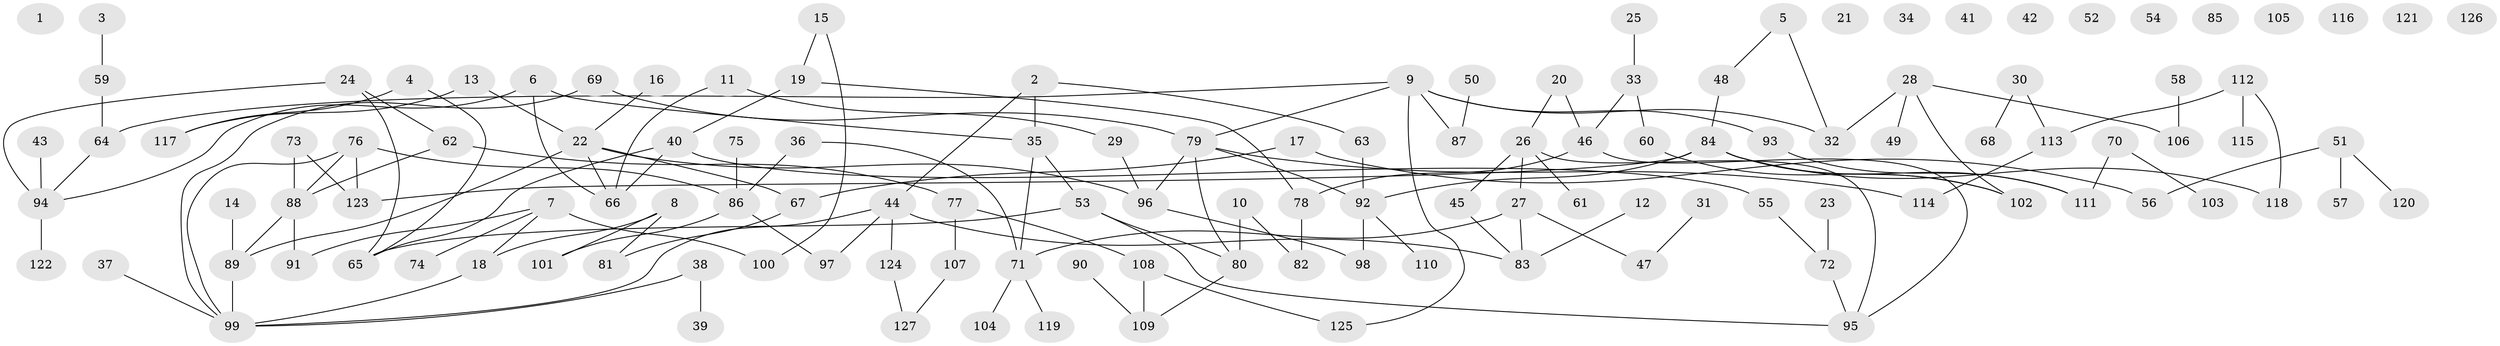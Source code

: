 // Generated by graph-tools (version 1.1) at 2025/33/03/09/25 02:33:56]
// undirected, 127 vertices, 149 edges
graph export_dot {
graph [start="1"]
  node [color=gray90,style=filled];
  1;
  2;
  3;
  4;
  5;
  6;
  7;
  8;
  9;
  10;
  11;
  12;
  13;
  14;
  15;
  16;
  17;
  18;
  19;
  20;
  21;
  22;
  23;
  24;
  25;
  26;
  27;
  28;
  29;
  30;
  31;
  32;
  33;
  34;
  35;
  36;
  37;
  38;
  39;
  40;
  41;
  42;
  43;
  44;
  45;
  46;
  47;
  48;
  49;
  50;
  51;
  52;
  53;
  54;
  55;
  56;
  57;
  58;
  59;
  60;
  61;
  62;
  63;
  64;
  65;
  66;
  67;
  68;
  69;
  70;
  71;
  72;
  73;
  74;
  75;
  76;
  77;
  78;
  79;
  80;
  81;
  82;
  83;
  84;
  85;
  86;
  87;
  88;
  89;
  90;
  91;
  92;
  93;
  94;
  95;
  96;
  97;
  98;
  99;
  100;
  101;
  102;
  103;
  104;
  105;
  106;
  107;
  108;
  109;
  110;
  111;
  112;
  113;
  114;
  115;
  116;
  117;
  118;
  119;
  120;
  121;
  122;
  123;
  124;
  125;
  126;
  127;
  2 -- 35;
  2 -- 44;
  2 -- 63;
  3 -- 59;
  4 -- 65;
  4 -- 117;
  5 -- 32;
  5 -- 48;
  6 -- 35;
  6 -- 66;
  6 -- 94;
  7 -- 18;
  7 -- 74;
  7 -- 91;
  7 -- 100;
  8 -- 18;
  8 -- 81;
  8 -- 101;
  9 -- 32;
  9 -- 64;
  9 -- 79;
  9 -- 87;
  9 -- 93;
  9 -- 125;
  10 -- 80;
  10 -- 82;
  11 -- 29;
  11 -- 66;
  12 -- 83;
  13 -- 22;
  13 -- 117;
  14 -- 89;
  15 -- 19;
  15 -- 100;
  16 -- 22;
  17 -- 56;
  17 -- 67;
  18 -- 99;
  19 -- 40;
  19 -- 78;
  20 -- 26;
  20 -- 46;
  22 -- 66;
  22 -- 67;
  22 -- 89;
  22 -- 96;
  23 -- 72;
  24 -- 62;
  24 -- 65;
  24 -- 94;
  25 -- 33;
  26 -- 27;
  26 -- 45;
  26 -- 61;
  26 -- 95;
  27 -- 47;
  27 -- 71;
  27 -- 83;
  28 -- 32;
  28 -- 49;
  28 -- 102;
  28 -- 106;
  29 -- 96;
  30 -- 68;
  30 -- 113;
  31 -- 47;
  33 -- 46;
  33 -- 60;
  35 -- 53;
  35 -- 71;
  36 -- 71;
  36 -- 86;
  37 -- 99;
  38 -- 39;
  38 -- 99;
  40 -- 55;
  40 -- 65;
  40 -- 66;
  43 -- 94;
  44 -- 83;
  44 -- 97;
  44 -- 99;
  44 -- 124;
  45 -- 83;
  46 -- 78;
  46 -- 95;
  48 -- 84;
  50 -- 87;
  51 -- 56;
  51 -- 57;
  51 -- 120;
  53 -- 65;
  53 -- 80;
  53 -- 95;
  55 -- 72;
  58 -- 106;
  59 -- 64;
  60 -- 102;
  62 -- 77;
  62 -- 88;
  63 -- 92;
  64 -- 94;
  67 -- 81;
  69 -- 79;
  69 -- 99;
  70 -- 103;
  70 -- 111;
  71 -- 104;
  71 -- 119;
  72 -- 95;
  73 -- 88;
  73 -- 123;
  75 -- 86;
  76 -- 86;
  76 -- 88;
  76 -- 99;
  76 -- 123;
  77 -- 107;
  77 -- 108;
  78 -- 82;
  79 -- 80;
  79 -- 92;
  79 -- 96;
  79 -- 114;
  80 -- 109;
  84 -- 92;
  84 -- 102;
  84 -- 111;
  84 -- 118;
  84 -- 123;
  86 -- 97;
  86 -- 101;
  88 -- 89;
  88 -- 91;
  89 -- 99;
  90 -- 109;
  92 -- 98;
  92 -- 110;
  93 -- 111;
  94 -- 122;
  96 -- 98;
  107 -- 127;
  108 -- 109;
  108 -- 125;
  112 -- 113;
  112 -- 115;
  112 -- 118;
  113 -- 114;
  124 -- 127;
}
